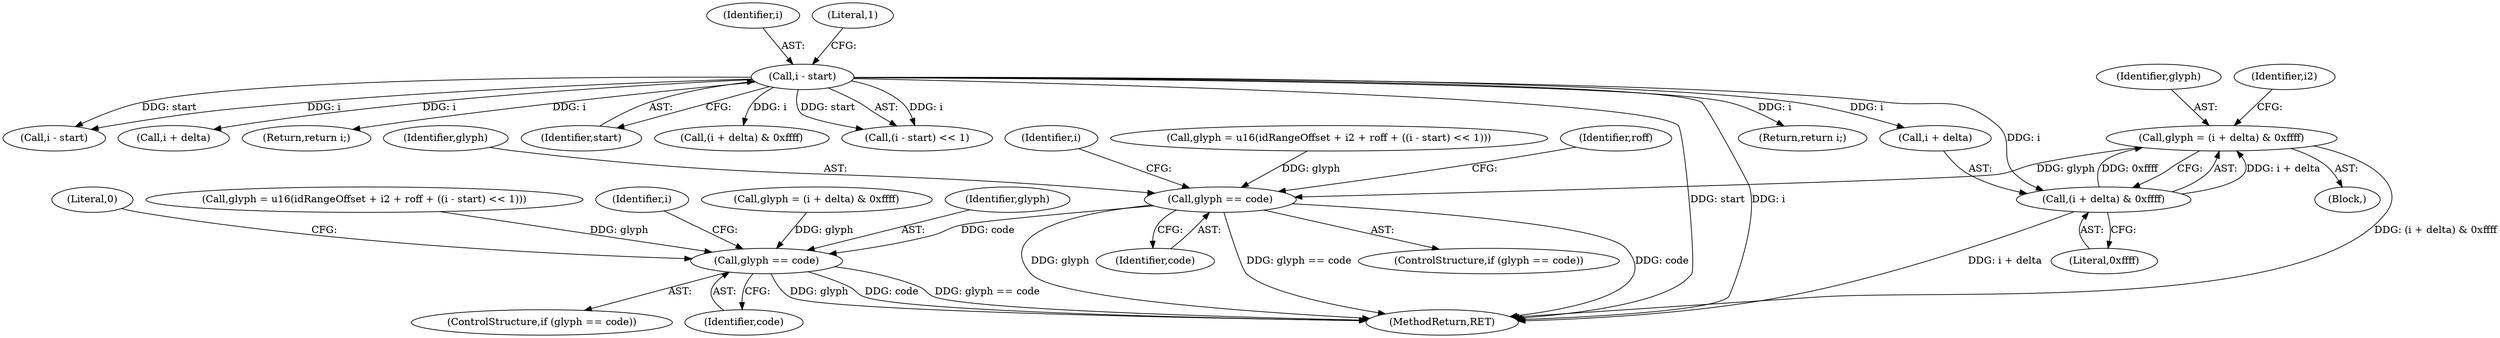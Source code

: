 digraph "0_ghostscript_961b10cdd71403072fb99401a45f3bef6ce53626@integer" {
"1000590" [label="(Call,glyph = (i + delta) & 0xffff)"];
"1000592" [label="(Call,(i + delta) & 0xffff)"];
"1000609" [label="(Call,i - start)"];
"1000614" [label="(Call,glyph == code)"];
"1000649" [label="(Call,glyph == code)"];
"1000651" [label="(Identifier,code)"];
"1000650" [label="(Identifier,glyph)"];
"1000622" [label="(Identifier,roff)"];
"1000616" [label="(Identifier,code)"];
"1000590" [label="(Call,glyph = (i + delta) & 0xffff)"];
"1000583" [label="(Identifier,i2)"];
"1000611" [label="(Identifier,start)"];
"1000610" [label="(Identifier,i)"];
"1000615" [label="(Identifier,glyph)"];
"1000675" [label="(Literal,0)"];
"1000589" [label="(Block,)"];
"1000649" [label="(Call,glyph == code)"];
"1000653" [label="(Return,return i;)"];
"1000593" [label="(Call,i + delta)"];
"1000634" [label="(Call,glyph = u16(idRangeOffset + i2 + roff + ((i - start) << 1)))"];
"1000644" [label="(Call,i - start)"];
"1000619" [label="(Identifier,i)"];
"1000609" [label="(Call,i - start)"];
"1000648" [label="(ControlStructure,if (glyph == code))"];
"1000628" [label="(Call,i + delta)"];
"1000591" [label="(Identifier,glyph)"];
"1000618" [label="(Return,return i;)"];
"1000596" [label="(Literal,0xffff)"];
"1000599" [label="(Call,glyph = u16(idRangeOffset + i2 + roff + ((i - start) << 1)))"];
"1000654" [label="(Identifier,i)"];
"1000592" [label="(Call,(i + delta) & 0xffff)"];
"1000818" [label="(MethodReturn,RET)"];
"1000625" [label="(Call,glyph = (i + delta) & 0xffff)"];
"1000627" [label="(Call,(i + delta) & 0xffff)"];
"1000613" [label="(ControlStructure,if (glyph == code))"];
"1000612" [label="(Literal,1)"];
"1000608" [label="(Call,(i - start) << 1)"];
"1000614" [label="(Call,glyph == code)"];
"1000590" -> "1000589"  [label="AST: "];
"1000590" -> "1000592"  [label="CFG: "];
"1000591" -> "1000590"  [label="AST: "];
"1000592" -> "1000590"  [label="AST: "];
"1000583" -> "1000590"  [label="CFG: "];
"1000590" -> "1000818"  [label="DDG: (i + delta) & 0xffff"];
"1000592" -> "1000590"  [label="DDG: i + delta"];
"1000592" -> "1000590"  [label="DDG: 0xffff"];
"1000590" -> "1000614"  [label="DDG: glyph"];
"1000592" -> "1000596"  [label="CFG: "];
"1000593" -> "1000592"  [label="AST: "];
"1000596" -> "1000592"  [label="AST: "];
"1000592" -> "1000818"  [label="DDG: i + delta"];
"1000609" -> "1000592"  [label="DDG: i"];
"1000609" -> "1000608"  [label="AST: "];
"1000609" -> "1000611"  [label="CFG: "];
"1000610" -> "1000609"  [label="AST: "];
"1000611" -> "1000609"  [label="AST: "];
"1000612" -> "1000609"  [label="CFG: "];
"1000609" -> "1000818"  [label="DDG: i"];
"1000609" -> "1000818"  [label="DDG: start"];
"1000609" -> "1000593"  [label="DDG: i"];
"1000609" -> "1000608"  [label="DDG: i"];
"1000609" -> "1000608"  [label="DDG: start"];
"1000609" -> "1000618"  [label="DDG: i"];
"1000609" -> "1000627"  [label="DDG: i"];
"1000609" -> "1000628"  [label="DDG: i"];
"1000609" -> "1000644"  [label="DDG: i"];
"1000609" -> "1000644"  [label="DDG: start"];
"1000609" -> "1000653"  [label="DDG: i"];
"1000614" -> "1000613"  [label="AST: "];
"1000614" -> "1000616"  [label="CFG: "];
"1000615" -> "1000614"  [label="AST: "];
"1000616" -> "1000614"  [label="AST: "];
"1000619" -> "1000614"  [label="CFG: "];
"1000622" -> "1000614"  [label="CFG: "];
"1000614" -> "1000818"  [label="DDG: glyph == code"];
"1000614" -> "1000818"  [label="DDG: code"];
"1000614" -> "1000818"  [label="DDG: glyph"];
"1000599" -> "1000614"  [label="DDG: glyph"];
"1000614" -> "1000649"  [label="DDG: code"];
"1000649" -> "1000648"  [label="AST: "];
"1000649" -> "1000651"  [label="CFG: "];
"1000650" -> "1000649"  [label="AST: "];
"1000651" -> "1000649"  [label="AST: "];
"1000654" -> "1000649"  [label="CFG: "];
"1000675" -> "1000649"  [label="CFG: "];
"1000649" -> "1000818"  [label="DDG: glyph"];
"1000649" -> "1000818"  [label="DDG: code"];
"1000649" -> "1000818"  [label="DDG: glyph == code"];
"1000625" -> "1000649"  [label="DDG: glyph"];
"1000634" -> "1000649"  [label="DDG: glyph"];
}

